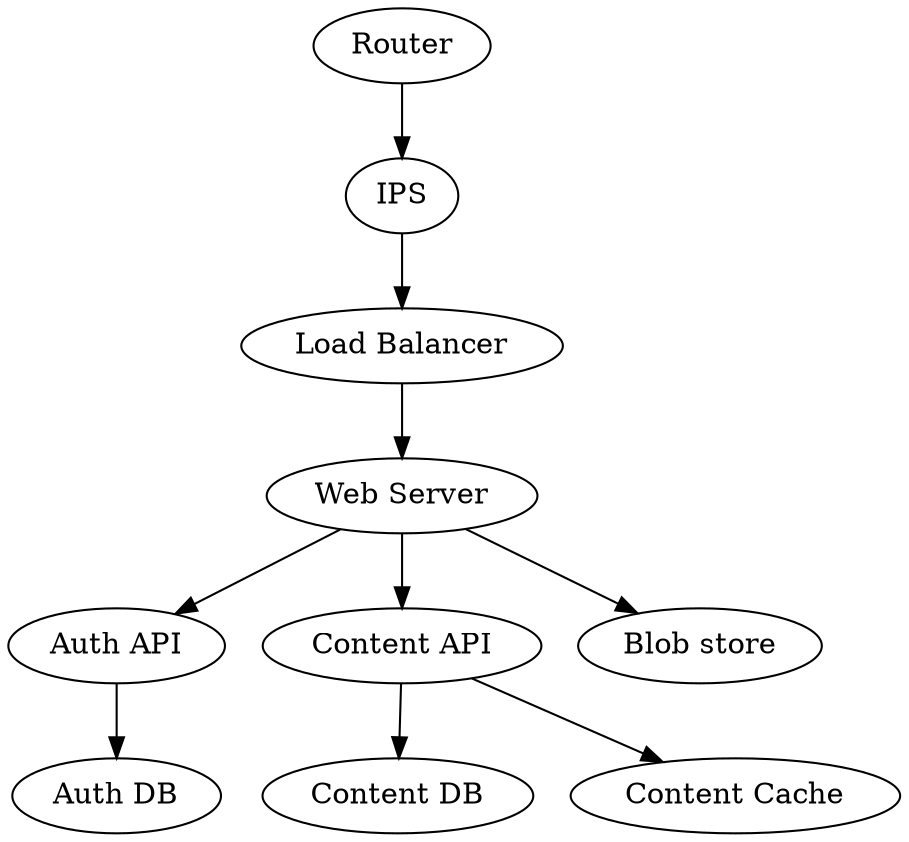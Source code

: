 digraph G {
  # NODE 1
  node1 [label="Router" latency=10]
  node1 -> node2 [timeout=1000]

  # NODE 2
  node2 [label="IPS" latency=10]
  node2 -> node3 [timeout=1000]

  # NODE 3
  node3 [label="Load Balancer" latency=10]
  node3 -> node4 [timeout=1000]

  # NODE 4
  node4 [label="Web Server" latency=10]
  node4 -> node5 [timeout=1000]
  node4 -> node7 [timeout=1000]
  node4 -> node10 [timeout=1000]

  # NODE 5
  node5 [label="Auth API" latency=50]
  node5 -> node6 [timeout=1000]

  # NODE 6
  node6 [label="Auth DB" latency=50]

  # NODE 7
  node7 [label="Content API" latency=50]
  node7 -> node8 [timeout=1000]
  node7 -> node9 [timeout=1000]

  # NODE 8
  node8 [label="Content DB" latency=50]

  # NODE 9
  node9 [label="Content Cache" latency=10]

  # NODE 10
  node10 [label="Blob store" latency=20]
}
